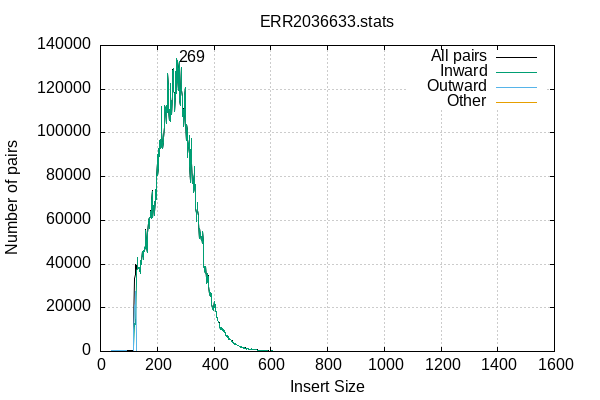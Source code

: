 
            set terminal png size 600,400 truecolor
            set output "ERR2036633-insert-size.png"
            set grid xtics ytics y2tics back lc rgb "#cccccc"
            set rmargin 5
            set label sprintf("%d",269) at 269+10,133878
            set ylabel  "Number of pairs"
            set xlabel  "Insert Size"
            set title "ERR2036633.stats" noenhanced
            plot \
                '-' with lines lc rgb 'black' title 'All pairs', \
                '-' with lines title 'Inward', \
                '-' with lines title 'Outward', \
                '-' with lines title 'Other'
        0	63
1	0
2	117
3	112
4	137
5	117
6	122
7	145
8	97
9	116
10	123
11	139
12	118
13	94
14	111
15	129
16	133
17	140
18	155
19	135
20	142
21	222
22	139
23	174
24	165
25	179
26	157
27	146
28	136
29	128
30	144
31	164
32	169
33	194
34	210
35	195
36	167
37	220
38	230
39	281
40	310
41	307
42	337
43	327
44	306
45	361
46	352
47	337
48	368
49	380
50	389
51	377
52	436
53	441
54	523
55	485
56	494
57	519
58	517
59	428
60	565
61	562
62	547
63	615
64	540
65	527
66	536
67	513
68	533
69	550
70	591
71	587
72	579
73	609
74	596
75	560
76	531
77	530
78	503
79	507
80	506
81	433
82	447
83	440
84	447
85	449
86	507
87	453
88	440
89	480
90	432
91	412
92	412
93	377
94	356
95	390
96	336
97	310
98	301
99	244
100	256
101	244
102	284
103	247
104	283
105	267
106	296
107	279
108	277
109	281
110	273
111	329
112	279
113	295
114	292
115	354
116	552
117	1921
118	12000
119	33101
120	32372
121	33370
122	35020
123	39636
124	39682
125	39474
126	39183
127	35139
128	37160
129	37888
130	42889
131	41709
132	37980
133	38320
134	38125
135	38560
136	38307
137	38453
138	36426
139	37392
140	37241
141	35673
142	41805
143	41669
144	39721
145	40669
146	41842
147	45956
148	44674
149	43417
150	43268
151	42188
152	42318
153	46129
154	45657
155	47398
156	46407
157	48562
158	46986
159	53178
160	55630
161	50729
162	48998
163	47372
164	45492
165	46918
166	51083
167	54618
168	58557
169	59418
170	59855
171	61342
172	59533
173	56347
174	60794
175	61597
176	64306
177	62694
178	60920
179	61387
180	66874
181	69037
182	73443
183	69353
184	67295
185	61205
186	65861
187	67002
188	65781
189	65639
190	68616
191	62371
192	64187
193	69099
194	74285
195	69193
196	69781
197	76704
198	77177
199	80210
200	85833
201	90113
202	80569
203	83883
204	93020
205	85342
206	92292
207	89357
208	95055
209	96608
210	93640
211	94518
212	96856
213	93063
214	93730
215	112305
216	100054
217	95245
218	95728
219	95794
220	92976
221	95640
222	95906
223	97942
224	102687
225	102655
226	112494
227	112602
228	111134
229	110788
230	109694
231	104305
232	108079
233	112587
234	110550
235	109592
236	125840
237	127069
238	121751
239	120433
240	114083
241	110278
242	105810
243	110909
244	110615
245	105271
246	115328
247	122550
248	115407
249	114204
250	110698
251	108579
252	116471
253	119999
254	128811
255	120912
256	123934
257	129689
258	122330
259	118996
260	118288
261	114085
262	109902
263	116564
264	118985
265	116077
266	128260
267	118202
268	131617
269	133878
270	127016
271	122909
272	133070
273	125387
274	119476
275	128295
276	129720
277	132662
278	126368
279	115674
280	114811
281	112489
282	113850
283	119641
284	130034
285	128193
286	124678
287	119438
288	116530
289	113266
290	107553
291	110960
292	102797
293	104269
294	102809
295	108372
296	110417
297	117260
298	121004
299	120619
300	109632
301	104505
302	96668
303	96585
304	104058
305	101351
306	95174
307	88586
308	90582
309	93787
310	95077
311	94402
312	96971
313	98908
314	97150
315	84449
316	78193
317	77534
318	92409
319	91153
320	96975
321	97457
322	86201
323	77018
324	78074
325	81043
326	77871
327	75081
328	72847
329	74004
330	81992
331	83351
332	84608
333	74834
334	72849
335	76369
336	65316
337	63376
338	64250
339	59568
340	63228
341	64559
342	68110
343	64717
344	62043
345	62478
346	58565
347	58751
348	51742
349	55549
350	56241
351	52967
352	54274
353	53097
354	53001
355	50951
356	52360
357	52796
358	49618
359	49664
360	49789
361	54706
362	50253
363	43769
364	39056
365	37916
366	38919
367	36538
368	37238
369	35587
370	35543
371	39051
372	33965
373	34742
374	31905
375	30986
376	31825
377	35893
378	32322
379	34552
380	33452
381	30444
382	29825
383	26692
384	27892
385	26136
386	25094
387	25345
388	26999
389	26052
390	26657
391	25578
392	21481
393	19921
394	20140
395	20322
396	19588
397	18760
398	19382
399	20077
400	22942
401	22489
402	19959
403	21353
404	21491
405	21692
406	20009
407	18157
408	18520
409	16784
410	15498
411	15688
412	14762
413	15175
414	14078
415	13771
416	13424
417	13101
418	12866
419	13054
420	11725
421	11053
422	10317
423	10462
424	10827
425	10954
426	10504
427	10382
428	10205
429	10401
430	10101
431	9783
432	9620
433	9906
434	9365
435	9128
436	9570
437	8730
438	9069
439	8673
440	7947
441	7426
442	7249
443	7038
444	6992
445	7298
446	6974
447	7025
448	6651
449	7254
450	6771
451	6143
452	5520
453	5754
454	5869
455	5754
456	5673
457	5534
458	5570
459	5440
460	5133
461	4920
462	4763
463	4774
464	4805
465	4708
466	4238
467	3997
468	3700
469	3590
470	3457
471	3641
472	3389
473	3435
474	3748
475	3799
476	3737
477	3312
478	3181
479	3204
480	3264
481	3218
482	2883
483	2568
484	2727
485	2578
486	2732
487	2930
488	2699
489	2432
490	2502
491	2392
492	2094
493	1985
494	1884
495	1921
496	1898
497	2156
498	2334
499	2013
500	1848
501	1827
502	1705
503	1628
504	1657
505	1466
506	1546
507	1487
508	1545
509	1625
510	1618
511	1475
512	1408
513	1301
514	1290
515	1146
516	1336
517	1215
518	1251
519	1277
520	1333
521	1543
522	1127
523	1188
524	1063
525	984
526	1095
527	1128
528	1016
529	1027
530	1024
531	1017
532	1189
533	1178
534	1012
535	925
536	842
537	842
538	807
539	920
540	1098
541	971
542	901
543	928
544	835
545	802
546	827
547	922
548	836
549	793
550	778
551	720
552	689
553	680
554	632
555	635
556	645
557	612
558	585
559	594
560	535
561	495
562	505
563	486
564	523
565	506
566	592
567	637
568	542
569	581
570	523
571	469
572	468
573	407
574	372
575	436
576	404
577	455
578	411
579	438
580	483
581	620
582	498
583	385
584	365
585	302
586	314
587	294
588	263
589	237
590	255
591	229
592	226
593	217
594	221
595	214
596	214
597	194
598	197
599	182
600	184
601	206
602	182
603	246
604	276
605	252
606	230
607	192
608	202
609	218
610	178
611	161
612	176
613	165
614	181
615	200
616	203
617	173
618	189
619	201
620	162
621	154
622	131
623	180
624	171
625	180
626	219
627	189
628	175
629	144
630	197
631	177
632	148
633	136
634	128
635	172
636	179
637	154
638	137
639	150
640	159
641	152
642	132
643	117
644	142
645	139
646	152
647	153
648	116
649	145
650	125
651	124
652	151
653	145
654	122
655	129
656	126
657	125
658	121
659	114
660	125
661	137
662	105
663	132
664	92
665	109
666	124
667	113
668	84
669	113
670	93
671	94
672	130
673	102
674	118
675	126
676	110
677	103
678	108
679	96
680	94
681	96
682	101
683	92
684	101
685	97
686	87
687	96
688	73
689	96
690	97
691	86
692	88
693	85
694	86
695	85
696	92
697	90
698	77
699	105
700	108
701	77
702	84
703	72
704	89
705	65
706	66
707	87
708	68
709	81
710	71
711	63
712	76
713	72
714	61
715	83
716	102
717	85
718	67
719	74
720	68
721	90
722	76
723	66
724	86
725	56
726	68
727	75
728	76
729	54
730	64
731	90
732	83
733	64
734	69
735	77
736	63
737	63
738	74
739	80
740	64
741	70
742	65
743	63
744	60
745	65
746	50
747	51
748	57
749	77
750	56
751	65
752	61
753	65
754	87
755	59
756	56
757	69
758	60
759	69
760	62
761	67
762	72
763	46
764	72
765	54
766	47
767	62
768	70
769	58
770	65
771	52
772	61
773	74
774	57
775	61
776	48
777	47
778	53
779	54
780	43
781	52
782	53
783	46
784	61
785	48
786	64
787	55
788	56
789	58
790	55
791	67
792	47
793	42
794	45
795	46
796	47
797	54
798	45
799	38
800	32
801	29
802	49
803	46
804	48
805	61
806	42
807	60
808	44
809	52
810	43
811	38
812	41
813	50
814	51
815	58
816	55
817	44
818	49
819	45
820	48
821	58
822	55
823	48
824	46
825	48
826	37
827	47
828	48
829	45
830	40
831	53
832	48
833	30
834	32
835	40
836	46
837	51
838	37
839	44
840	32
841	41
842	53
843	45
844	55
845	41
846	37
847	40
848	44
849	47
850	51
851	46
852	48
853	38
854	46
855	35
856	45
857	57
858	45
859	44
860	39
861	33
862	58
863	53
864	45
865	50
866	42
867	58
868	41
869	49
870	44
871	41
872	35
873	48
874	44
875	51
876	47
877	36
878	29
879	43
880	28
881	49
882	31
883	32
884	43
885	39
886	40
887	39
888	44
889	37
890	33
891	39
892	36
893	40
894	51
895	29
896	42
897	30
898	41
899	42
900	44
901	49
902	40
903	35
904	34
905	47
906	45
907	35
908	38
909	50
910	42
911	49
912	57
913	46
914	48
915	35
916	39
917	50
918	49
919	45
920	53
921	39
922	40
923	38
924	34
925	34
926	44
927	43
928	37
929	46
930	49
931	37
932	28
933	39
934	34
935	47
936	50
937	36
938	40
939	34
940	33
941	39
942	48
943	32
944	41
945	43
946	52
947	37
948	34
949	41
950	37
951	37
952	39
953	31
954	44
955	35
956	48
957	50
958	56
959	42
960	41
961	42
962	38
963	28
964	50
965	42
966	35
967	48
968	29
969	39
970	43
971	27
972	35
973	40
974	24
975	46
976	34
977	26
978	27
979	33
980	39
981	36
982	38
983	33
984	41
985	27
986	55
987	36
988	27
989	39
990	35
991	45
992	51
993	39
994	34
995	44
996	30
997	32
998	46
999	60
1000	37
1001	36
1002	51
1003	30
1004	33
1005	47
1006	29
1007	33
1008	33
1009	47
1010	35
1011	38
1012	41
1013	34
1014	32
1015	49
1016	38
1017	42
1018	51
1019	39
1020	30
1021	39
1022	50
1023	38
1024	44
1025	36
1026	38
1027	38
1028	44
1029	42
1030	45
1031	33
1032	42
1033	36
1034	36
1035	42
1036	36
1037	39
1038	30
1039	28
1040	27
1041	41
1042	35
1043	43
1044	50
1045	38
1046	53
1047	47
1048	31
1049	32
1050	37
1051	33
1052	34
1053	37
1054	36
1055	42
1056	37
1057	29
1058	39
1059	52
1060	33
1061	33
1062	39
1063	36
1064	44
1065	32
1066	38
1067	34
1068	39
1069	33
1070	33
1071	35
1072	38
1073	40
1074	41
1075	46
1076	35
1077	33
1078	38
1079	45
1080	38
1081	30
1082	36
1083	34
1084	32
1085	40
1086	34
1087	31
1088	34
1089	39
1090	33
1091	45
1092	42
1093	45
1094	36
1095	39
1096	37
1097	34
1098	29
1099	43
1100	40
1101	36
1102	38
1103	38
1104	47
1105	46
1106	33
1107	39
1108	39
1109	33
1110	34
1111	37
1112	37
1113	36
1114	30
1115	22
1116	37
1117	38
1118	44
1119	41
1120	45
1121	40
1122	40
1123	43
1124	34
1125	39
1126	32
1127	34
1128	37
1129	35
1130	44
1131	31
1132	28
1133	24
1134	32
1135	34
1136	35
1137	37
1138	37
1139	29
1140	31
1141	31
1142	56
1143	26
1144	34
1145	24
1146	25
1147	29
1148	26
1149	18
1150	33
1151	35
1152	28
1153	27
1154	25
1155	30
1156	35
1157	36
1158	31
1159	24
1160	36
1161	44
1162	31
1163	28
1164	30
1165	36
1166	35
1167	42
1168	43
1169	40
1170	36
1171	35
1172	29
1173	40
1174	37
1175	44
1176	34
1177	41
1178	34
1179	34
1180	40
1181	35
1182	35
1183	42
1184	33
1185	34
1186	32
1187	32
1188	33
1189	31
1190	34
1191	47
1192	39
1193	41
1194	29
1195	34
1196	42
1197	38
1198	40
1199	36
1200	33
1201	42
1202	45
1203	26
1204	34
1205	39
1206	48
1207	35
1208	34
1209	34
1210	34
1211	36
1212	36
1213	29
1214	46
1215	38
1216	36
1217	32
1218	36
1219	38
1220	37
1221	44
1222	33
1223	32
1224	40
1225	28
1226	39
1227	36
1228	34
1229	34
1230	38
1231	44
1232	32
1233	41
1234	30
1235	20
1236	26
1237	31
1238	35
1239	37
1240	34
1241	27
1242	31
1243	26
1244	35
1245	33
1246	32
1247	25
1248	30
1249	19
1250	31
1251	36
1252	27
1253	29
1254	34
1255	34
1256	37
1257	27
1258	40
1259	27
1260	26
1261	39
1262	26
1263	33
1264	39
1265	36
1266	35
1267	32
1268	35
1269	33
1270	39
1271	39
1272	29
1273	27
1274	27
1275	45
1276	35
1277	30
1278	32
1279	31
1280	37
1281	33
1282	29
1283	36
1284	22
1285	30
1286	32
1287	36
1288	27
1289	35
1290	27
1291	20
1292	33
1293	29
1294	30
1295	44
1296	37
1297	39
1298	22
1299	39
1300	35
1301	37
1302	37
1303	28
1304	44
1305	28
1306	36
1307	27
1308	33
1309	31
1310	36
1311	33
1312	35
1313	23
1314	22
1315	36
1316	18
1317	30
1318	35
1319	34
1320	24
1321	29
1322	41
1323	25
1324	22
1325	33
1326	33
1327	40
1328	29
1329	32
1330	21
1331	43
1332	34
1333	32
1334	33
1335	38
1336	27
1337	45
1338	44
1339	48
1340	27
1341	21
1342	27
1343	39
1344	37
1345	30
1346	43
1347	24
1348	31
1349	33
1350	32
1351	38
1352	39
1353	28
1354	24
1355	41
1356	39
1357	44
1358	27
1359	26
1360	23
1361	27
1362	26
1363	38
1364	29
1365	29
1366	36
1367	30
1368	44
1369	44
1370	34
1371	38
1372	43
1373	31
1374	37
1375	27
1376	46
1377	30
1378	32
1379	30
1380	39
1381	36
1382	40
1383	40
1384	41
1385	40
1386	39
1387	36
1388	32
1389	48
1390	40
1391	39
1392	45
1393	39
1394	40
1395	45
1396	53
1397	48
1398	41
1399	33
1400	38
1401	47
1402	41
1403	42
1404	40
1405	43
1406	46
1407	35
1408	52
1409	39
1410	46
1411	31
1412	38
1413	39
1414	33
1415	49
1416	27
1417	36
1418	38
1419	47
1420	37
1421	37
1422	29
1423	39
1424	30
1425	43
1426	34
1427	22
1428	47
1429	31
1430	38
1431	32
1432	41
1433	44
1434	39
1435	37
1436	37
1437	34
1438	37
1439	37
1440	30
1441	49
end
0	0
1	0
2	0
3	0
4	0
5	0
6	0
7	0
8	0
9	0
10	0
11	0
12	0
13	0
14	0
15	0
16	0
17	0
18	0
19	9
20	3
21	26
22	2
23	13
24	1
25	2
26	3
27	4
28	2
29	8
30	7
31	9
32	15
33	18
34	27
35	25
36	17
37	34
38	19
39	41
40	42
41	46
42	57
43	50
44	46
45	55
46	52
47	49
48	55
49	51
50	79
51	77
52	89
53	86
54	97
55	112
56	94
57	100
58	106
59	96
60	123
61	113
62	99
63	140
64	135
65	161
66	147
67	135
68	143
69	173
70	160
71	195
72	184
73	200
74	214
75	186
76	171
77	175
78	194
79	173
80	188
81	153
82	152
83	168
84	162
85	149
86	195
87	178
88	160
89	198
90	162
91	175
92	172
93	172
94	164
95	183
96	184
97	174
98	173
99	146
100	140
101	145
102	165
103	149
104	185
105	180
106	180
107	184
108	158
109	183
110	170
111	220
112	167
113	186
114	201
115	232
116	286
117	707
118	2393
119	12317
120	11653
121	12708
122	12965
123	14787
124	14182
125	12135
126	30935
127	35065
128	37123
129	37852
130	42855
131	41676
132	37955
133	38298
134	38096
135	38526
136	38272
137	38418
138	36392
139	37366
140	37210
141	35639
142	41771
143	41642
144	39689
145	40634
146	41798
147	45918
148	44645
149	43382
150	43230
151	42150
152	42298
153	46109
154	45629
155	47365
156	46376
157	48529
158	46952
159	53141
160	55586
161	50696
162	48957
163	47337
164	45460
165	46879
166	51045
167	54595
168	58522
169	59386
170	59818
171	61314
172	59500
173	56314
174	60762
175	61567
176	64279
177	62661
178	60883
179	61362
180	66846
181	69006
182	73412
183	69313
184	67254
185	61168
186	65825
187	66965
188	65757
189	65603
190	68575
191	62335
192	64146
193	69068
194	74244
195	69169
196	69748
197	76674
198	77143
199	80174
200	85812
201	90084
202	80537
203	83845
204	92975
205	85305
206	92260
207	89321
208	95021
209	96580
210	93615
211	94491
212	96833
213	93011
214	93704
215	112274
216	100018
217	95217
218	95695
219	95760
220	92948
221	95614
222	95872
223	97915
224	102664
225	102631
226	112468
227	112574
228	111098
229	110762
230	109665
231	104276
232	108053
233	112561
234	110514
235	109570
236	125804
237	127037
238	121722
239	120406
240	114057
241	110245
242	105778
243	110879
244	110593
245	105247
246	115303
247	122519
248	115382
249	114173
250	110672
251	108565
252	116436
253	119972
254	128783
255	120888
256	123906
257	129657
258	122304
259	118967
260	118262
261	114060
262	109876
263	116541
264	118962
265	116055
266	128234
267	118171
268	131584
269	133859
270	126985
271	122880
272	133031
273	125365
274	119440
275	128259
276	129686
277	132637
278	126341
279	115653
280	114784
281	112468
282	113814
283	119610
284	130007
285	128166
286	124648
287	119408
288	116491
289	113238
290	107528
291	110934
292	102770
293	104242
294	102794
295	108337
296	110386
297	117230
298	120979
299	120597
300	109600
301	104477
302	96639
303	96558
304	104034
305	101319
306	95144
307	88549
308	90549
309	93759
310	95045
311	94376
312	96948
313	98874
314	97115
315	84416
316	78154
317	77505
318	92380
319	91131
320	96954
321	97434
322	86181
323	76991
324	78040
325	81002
326	77843
327	75055
328	72829
329	73978
330	81975
331	83322
332	84584
333	74802
334	72825
335	76339
336	65281
337	63360
338	64223
339	59549
340	63198
341	64538
342	68081
343	64691
344	62011
345	62449
346	58545
347	58723
348	51715
349	55520
350	56217
351	52943
352	54247
353	53073
354	52983
355	50927
356	52322
357	52771
358	49594
359	49636
360	49762
361	54681
362	50223
363	43737
364	39025
365	37898
366	38894
367	36520
368	37213
369	35570
370	35514
371	39031
372	33939
373	34711
374	31885
375	30968
376	31800
377	35873
378	32299
379	34528
380	33434
381	30419
382	29804
383	26674
384	27872
385	26115
386	25072
387	25312
388	26973
389	26031
390	26626
391	25552
392	21459
393	19889
394	20107
395	20299
396	19563
397	18734
398	19361
399	20052
400	22920
401	22464
402	19934
403	21329
404	21468
405	21661
406	19981
407	18134
408	18496
409	16759
410	15470
411	15658
412	14739
413	15141
414	14049
415	13750
416	13397
417	13087
418	12833
419	13020
420	11695
421	11034
422	10293
423	10431
424	10804
425	10932
426	10478
427	10365
428	10179
429	10374
430	10076
431	9760
432	9594
433	9877
434	9343
435	9105
436	9542
437	8702
438	9040
439	8639
440	7926
441	7393
442	7219
443	7019
444	6965
445	7274
446	6957
447	7003
448	6632
449	7230
450	6745
451	6116
452	5489
453	5741
454	5855
455	5728
456	5653
457	5514
458	5543
459	5411
460	5108
461	4887
462	4745
463	4752
464	4778
465	4689
466	4219
467	3972
468	3672
469	3565
470	3432
471	3621
472	3364
473	3418
474	3727
475	3772
476	3722
477	3296
478	3151
479	3184
480	3251
481	3194
482	2861
483	2546
484	2712
485	2563
486	2695
487	2904
488	2682
489	2413
490	2489
491	2370
492	2072
493	1966
494	1858
495	1893
496	1869
497	2116
498	2315
499	1984
500	1821
501	1807
502	1684
503	1609
504	1630
505	1442
506	1525
507	1467
508	1519
509	1608
510	1589
511	1460
512	1380
513	1275
514	1265
515	1134
516	1317
517	1194
518	1231
519	1252
520	1311
521	1513
522	1105
523	1165
524	1034
525	947
526	1066
527	1099
528	1005
529	998
530	1008
531	992
532	1173
533	1157
534	987
535	907
536	822
537	820
538	784
539	893
540	1074
541	953
542	875
543	897
544	817
545	780
546	799
547	889
548	805
549	767
550	754
551	689
552	660
553	647
554	609
555	605
556	625
557	586
558	567
559	573
560	511
561	476
562	477
563	462
564	498
565	481
566	564
567	612
568	514
569	555
570	496
571	445
572	450
573	391
574	354
575	420
576	386
577	437
578	389
579	412
580	449
581	592
582	467
583	357
584	353
585	285
586	289
587	267
588	236
589	221
590	241
591	203
592	206
593	197
594	197
595	192
596	198
597	173
598	167
599	158
600	152
601	191
602	163
603	229
604	239
605	235
606	202
607	168
608	181
609	185
610	162
611	138
612	155
613	149
614	161
615	184
616	182
617	151
618	165
619	175
620	132
621	134
622	110
623	155
624	151
625	160
626	194
627	167
628	151
629	126
630	179
631	157
632	135
633	119
634	110
635	155
636	151
637	130
638	118
639	126
640	134
641	124
642	116
643	99
644	117
645	120
646	122
647	122
648	99
649	126
650	105
651	102
652	128
653	113
654	96
655	108
656	103
657	108
658	100
659	95
660	103
661	114
662	83
663	104
664	81
665	84
666	92
667	92
668	75
669	90
670	76
671	78
672	107
673	83
674	98
675	110
676	93
677	82
678	87
679	75
680	72
681	78
682	82
683	69
684	75
685	78
686	67
687	78
688	59
689	73
690	78
691	67
692	68
693	64
694	67
695	60
696	69
697	64
698	63
699	77
700	78
701	54
702	64
703	49
704	68
705	49
706	41
707	68
708	48
709	60
710	56
711	47
712	54
713	53
714	45
715	67
716	68
717	66
718	51
719	54
720	48
721	69
722	60
723	48
724	64
725	38
726	60
727	56
728	59
729	41
730	50
731	67
732	61
733	47
734	47
735	54
736	45
737	42
738	46
739	59
740	42
741	50
742	47
743	48
744	45
745	43
746	35
747	39
748	41
749	56
750	43
751	49
752	38
753	43
754	64
755	39
756	37
757	48
758	45
759	45
760	53
761	44
762	53
763	28
764	50
765	29
766	33
767	45
768	51
769	43
770	47
771	29
772	40
773	50
774	42
775	45
776	37
777	31
778	35
779	33
780	28
781	27
782	35
783	22
784	38
785	34
786	53
787	38
788	33
789	41
790	36
791	44
792	33
793	21
794	24
795	28
796	32
797	43
798	28
799	21
800	22
801	16
802	31
803	27
804	26
805	34
806	21
807	38
808	28
809	36
810	30
811	24
812	27
813	30
814	32
815	34
816	32
817	27
818	35
819	31
820	27
821	40
822	35
823	39
824	30
825	28
826	25
827	28
828	25
829	24
830	23
831	34
832	27
833	13
834	18
835	23
836	29
837	27
838	18
839	28
840	21
841	29
842	33
843	27
844	31
845	22
846	26
847	24
848	22
849	31
850	29
851	27
852	26
853	25
854	28
855	22
856	31
857	28
858	20
859	33
860	22
861	21
862	35
863	35
864	24
865	30
866	26
867	28
868	19
869	28
870	25
871	22
872	19
873	33
874	27
875	30
876	28
877	20
878	17
879	21
880	15
881	25
882	20
883	23
884	26
885	17
886	27
887	19
888	21
889	19
890	19
891	23
892	18
893	21
894	17
895	15
896	23
897	21
898	24
899	26
900	27
901	28
902	26
903	18
904	18
905	27
906	31
907	22
908	23
909	35
910	22
911	26
912	29
913	22
914	25
915	19
916	19
917	29
918	28
919	31
920	33
921	20
922	23
923	24
924	21
925	17
926	24
927	28
928	22
929	20
930	26
931	23
932	13
933	20
934	17
935	22
936	29
937	22
938	19
939	17
940	17
941	21
942	29
943	15
944	26
945	23
946	31
947	21
948	20
949	29
950	23
951	21
952	22
953	16
954	28
955	23
956	33
957	30
958	36
959	26
960	21
961	26
962	22
963	16
964	35
965	25
966	16
967	31
968	18
969	18
970	23
971	19
972	20
973	31
974	14
975	28
976	19
977	11
978	21
979	17
980	23
981	26
982	24
983	18
984	22
985	18
986	37
987	20
988	18
989	17
990	17
991	20
992	26
993	24
994	17
995	27
996	16
997	20
998	32
999	37
1000	22
1001	22
1002	32
1003	21
1004	15
1005	21
1006	18
1007	21
1008	18
1009	29
1010	19
1011	29
1012	25
1013	19
1014	13
1015	23
1016	24
1017	24
1018	30
1019	33
1020	23
1021	30
1022	26
1023	25
1024	29
1025	23
1026	23
1027	23
1028	25
1029	24
1030	29
1031	18
1032	22
1033	20
1034	17
1035	25
1036	24
1037	27
1038	14
1039	18
1040	15
1041	26
1042	17
1043	28
1044	28
1045	22
1046	29
1047	28
1048	15
1049	21
1050	24
1051	20
1052	20
1053	17
1054	21
1055	22
1056	17
1057	15
1058	13
1059	32
1060	18
1061	17
1062	16
1063	21
1064	25
1065	18
1066	21
1067	21
1068	21
1069	17
1070	19
1071	21
1072	27
1073	19
1074	24
1075	22
1076	19
1077	15
1078	17
1079	23
1080	26
1081	12
1082	15
1083	17
1084	19
1085	20
1086	21
1087	22
1088	15
1089	25
1090	22
1091	30
1092	21
1093	21
1094	22
1095	20
1096	14
1097	20
1098	14
1099	22
1100	27
1101	13
1102	24
1103	16
1104	28
1105	30
1106	18
1107	24
1108	23
1109	21
1110	17
1111	22
1112	21
1113	18
1114	17
1115	10
1116	16
1117	25
1118	26
1119	18
1120	30
1121	22
1122	18
1123	25
1124	14
1125	17
1126	14
1127	16
1128	11
1129	16
1130	26
1131	14
1132	12
1133	13
1134	10
1135	16
1136	18
1137	21
1138	16
1139	17
1140	16
1141	20
1142	26
1143	17
1144	10
1145	9
1146	14
1147	14
1148	16
1149	11
1150	17
1151	16
1152	13
1153	17
1154	15
1155	17
1156	15
1157	22
1158	19
1159	15
1160	16
1161	24
1162	19
1163	13
1164	16
1165	16
1166	22
1167	19
1168	27
1169	20
1170	18
1171	18
1172	10
1173	18
1174	16
1175	28
1176	18
1177	25
1178	20
1179	22
1180	26
1181	23
1182	17
1183	16
1184	13
1185	18
1186	17
1187	11
1188	19
1189	22
1190	24
1191	23
1192	25
1193	25
1194	15
1195	15
1196	22
1197	21
1198	17
1199	23
1200	23
1201	19
1202	27
1203	15
1204	20
1205	17
1206	32
1207	18
1208	26
1209	13
1210	16
1211	14
1212	19
1213	13
1214	20
1215	19
1216	21
1217	14
1218	24
1219	17
1220	16
1221	18
1222	20
1223	19
1224	25
1225	11
1226	18
1227	16
1228	17
1229	17
1230	16
1231	24
1232	16
1233	23
1234	14
1235	9
1236	13
1237	15
1238	20
1239	19
1240	18
1241	14
1242	17
1243	16
1244	22
1245	14
1246	13
1247	11
1248	15
1249	11
1250	20
1251	14
1252	14
1253	11
1254	19
1255	18
1256	13
1257	13
1258	18
1259	14
1260	8
1261	17
1262	15
1263	16
1264	16
1265	16
1266	14
1267	15
1268	21
1269	16
1270	13
1271	19
1272	14
1273	14
1274	17
1275	23
1276	18
1277	16
1278	14
1279	21
1280	14
1281	15
1282	15
1283	14
1284	10
1285	11
1286	15
1287	17
1288	6
1289	13
1290	14
1291	10
1292	14
1293	15
1294	14
1295	18
1296	18
1297	25
1298	12
1299	19
1300	15
1301	18
1302	19
1303	12
1304	20
1305	16
1306	15
1307	11
1308	13
1309	12
1310	13
1311	13
1312	10
1313	10
1314	9
1315	18
1316	12
1317	18
1318	13
1319	18
1320	14
1321	16
1322	22
1323	12
1324	9
1325	16
1326	13
1327	23
1328	14
1329	18
1330	13
1331	18
1332	12
1333	19
1334	16
1335	20
1336	14
1337	17
1338	21
1339	21
1340	12
1341	18
1342	17
1343	27
1344	20
1345	10
1346	21
1347	11
1348	19
1349	12
1350	20
1351	20
1352	20
1353	9
1354	9
1355	23
1356	18
1357	24
1358	13
1359	13
1360	7
1361	11
1362	14
1363	19
1364	11
1365	15
1366	17
1367	11
1368	24
1369	28
1370	15
1371	20
1372	22
1373	11
1374	16
1375	14
1376	13
1377	15
1378	15
1379	17
1380	17
1381	19
1382	23
1383	27
1384	24
1385	20
1386	17
1387	18
1388	16
1389	30
1390	23
1391	22
1392	30
1393	17
1394	19
1395	22
1396	29
1397	21
1398	26
1399	20
1400	27
1401	29
1402	23
1403	23
1404	20
1405	17
1406	22
1407	22
1408	30
1409	18
1410	21
1411	15
1412	16
1413	23
1414	21
1415	25
1416	14
1417	15
1418	20
1419	25
1420	19
1421	20
1422	10
1423	15
1424	8
1425	21
1426	16
1427	7
1428	19
1429	10
1430	22
1431	14
1432	18
1433	25
1434	17
1435	19
1436	20
1437	18
1438	16
1439	17
1440	12
1441	25
end
0	63
1	0
2	117
3	112
4	137
5	117
6	122
7	145
8	96
9	116
10	123
11	138
12	117
13	94
14	111
15	129
16	133
17	140
18	148
19	126
20	139
21	196
22	137
23	161
24	164
25	177
26	154
27	141
28	134
29	120
30	136
31	153
32	154
33	176
34	182
35	170
36	149
37	186
38	210
39	240
40	268
41	261
42	279
43	276
44	260
45	306
46	300
47	288
48	313
49	329
50	309
51	300
52	347
53	355
54	425
55	372
56	400
57	419
58	411
59	332
60	441
61	449
62	448
63	474
64	405
65	366
66	388
67	378
68	390
69	375
70	430
71	391
72	394
73	409
74	380
75	374
76	359
77	354
78	307
79	333
80	317
81	277
82	294
83	271
84	284
85	300
86	311
87	275
88	279
89	282
90	270
91	236
92	240
93	205
94	192
95	204
96	151
97	135
98	128
99	98
100	116
101	99
102	118
103	97
104	97
105	87
106	116
107	95
108	119
109	98
110	103
111	108
112	112
113	107
114	91
115	121
116	266
117	1214
118	9607
119	20783
120	20717
121	20661
122	22055
123	24849
124	25500
125	27339
126	8248
127	73
128	36
129	36
130	34
131	33
132	24
133	22
134	28
135	34
136	35
137	35
138	32
139	26
140	31
141	34
142	34
143	25
144	31
145	35
146	43
147	37
148	29
149	34
150	38
151	38
152	19
153	20
154	28
155	32
156	31
157	33
158	34
159	37
160	44
161	32
162	41
163	35
164	31
165	38
166	37
167	23
168	35
169	32
170	37
171	27
172	31
173	33
174	32
175	30
176	26
177	33
178	37
179	25
180	28
181	30
182	29
183	39
184	40
185	37
186	35
187	36
188	24
189	36
190	40
191	36
192	40
193	29
194	40
195	24
196	33
197	29
198	33
199	36
200	21
201	28
202	31
203	37
204	44
205	36
206	32
207	34
208	33
209	28
210	25
211	27
212	23
213	51
214	26
215	31
216	36
217	28
218	33
219	33
220	28
221	26
222	34
223	27
224	23
225	24
226	26
227	28
228	34
229	26
230	28
231	28
232	26
233	26
234	36
235	22
236	34
237	32
238	29
239	27
240	24
241	32
242	32
243	29
244	22
245	23
246	25
247	31
248	24
249	31
250	26
251	13
252	35
253	27
254	28
255	23
256	27
257	31
258	26
259	29
260	26
261	25
262	26
263	23
264	23
265	22
266	25
267	31
268	33
269	19
270	31
271	28
272	39
273	22
274	36
275	36
276	34
277	25
278	27
279	21
280	27
281	21
282	36
283	31
284	27
285	27
286	30
287	30
288	39
289	28
290	25
291	26
292	27
293	27
294	15
295	35
296	31
297	30
298	24
299	21
300	32
301	28
302	29
303	26
304	24
305	32
306	29
307	37
308	33
309	28
310	32
311	26
312	23
313	34
314	35
315	33
316	39
317	29
318	29
319	22
320	21
321	23
322	20
323	27
324	34
325	41
326	28
327	26
328	18
329	26
330	17
331	29
332	24
333	32
334	24
335	30
336	35
337	16
338	27
339	19
340	30
341	21
342	29
343	25
344	32
345	29
346	20
347	28
348	26
349	29
350	24
351	24
352	27
353	24
354	18
355	24
356	38
357	25
358	24
359	28
360	27
361	25
362	30
363	32
364	31
365	18
366	25
367	18
368	25
369	17
370	29
371	20
372	26
373	31
374	20
375	18
376	25
377	20
378	23
379	24
380	18
381	25
382	21
383	18
384	20
385	21
386	22
387	33
388	26
389	21
390	31
391	26
392	22
393	32
394	33
395	23
396	25
397	26
398	21
399	25
400	22
401	25
402	24
403	24
404	23
405	31
406	28
407	22
408	24
409	25
410	28
411	30
412	23
413	34
414	29
415	21
416	27
417	14
418	33
419	34
420	30
421	19
422	23
423	31
424	23
425	22
426	26
427	17
428	26
429	27
430	25
431	23
432	26
433	29
434	22
435	23
436	28
437	28
438	28
439	34
440	21
441	33
442	30
443	19
444	27
445	24
446	17
447	22
448	19
449	24
450	26
451	26
452	31
453	13
454	14
455	26
456	19
457	20
458	27
459	29
460	25
461	32
462	18
463	22
464	27
465	18
466	19
467	25
468	27
469	25
470	25
471	20
472	25
473	17
474	21
475	27
476	15
477	16
478	30
479	20
480	13
481	24
482	22
483	22
484	15
485	15
486	37
487	26
488	17
489	19
490	13
491	22
492	22
493	19
494	26
495	28
496	29
497	40
498	19
499	29
500	27
501	20
502	21
503	19
504	27
505	24
506	21
507	20
508	26
509	17
510	29
511	15
512	28
513	26
514	25
515	12
516	19
517	21
518	20
519	25
520	22
521	30
522	22
523	23
524	28
525	37
526	29
527	29
528	11
529	29
530	16
531	25
532	16
533	21
534	25
535	18
536	20
537	22
538	23
539	27
540	24
541	18
542	26
543	31
544	17
545	22
546	28
547	33
548	31
549	26
550	24
551	31
552	29
553	33
554	22
555	30
556	19
557	26
558	18
559	21
560	24
561	19
562	27
563	24
564	25
565	25
566	28
567	25
568	28
569	26
570	26
571	24
572	18
573	16
574	18
575	16
576	18
577	18
578	22
579	26
580	33
581	28
582	31
583	28
584	12
585	17
586	25
587	27
588	27
589	16
590	14
591	26
592	20
593	20
594	24
595	21
596	16
597	21
598	30
599	24
600	32
601	15
602	19
603	17
604	37
605	17
606	28
607	24
608	21
609	33
610	16
611	23
612	21
613	16
614	20
615	16
616	21
617	22
618	24
619	26
620	30
621	20
622	21
623	24
624	20
625	20
626	25
627	22
628	24
629	17
630	18
631	20
632	13
633	17
634	18
635	17
636	28
637	24
638	19
639	24
640	25
641	27
642	16
643	18
644	25
645	19
646	30
647	31
648	17
649	19
650	20
651	22
652	23
653	32
654	26
655	21
656	23
657	17
658	21
659	19
660	22
661	23
662	22
663	28
664	11
665	25
666	32
667	21
668	9
669	23
670	17
671	16
672	23
673	19
674	20
675	16
676	17
677	21
678	21
679	21
680	22
681	18
682	19
683	23
684	26
685	19
686	19
687	18
688	14
689	23
690	19
691	19
692	20
693	20
694	19
695	25
696	23
697	26
698	14
699	28
700	30
701	23
702	20
703	23
704	21
705	16
706	25
707	19
708	20
709	21
710	15
711	16
712	22
713	19
714	16
715	16
716	33
717	19
718	16
719	20
720	20
721	21
722	15
723	18
724	22
725	18
726	8
727	19
728	17
729	13
730	14
731	23
732	22
733	17
734	22
735	23
736	18
737	20
738	28
739	21
740	22
741	20
742	18
743	15
744	15
745	22
746	15
747	12
748	16
749	21
750	13
751	16
752	23
753	22
754	23
755	20
756	19
757	20
758	15
759	24
760	9
761	23
762	19
763	18
764	22
765	25
766	14
767	17
768	19
769	15
770	18
771	23
772	20
773	24
774	15
775	16
776	11
777	16
778	18
779	21
780	15
781	25
782	18
783	24
784	23
785	14
786	11
787	17
788	23
789	17
790	19
791	23
792	14
793	21
794	21
795	18
796	15
797	11
798	17
799	17
800	10
801	13
802	18
803	19
804	22
805	27
806	21
807	22
808	16
809	16
810	13
811	14
812	14
813	19
814	19
815	24
816	23
817	17
818	14
819	14
820	21
821	18
822	20
823	9
824	16
825	20
826	12
827	19
828	23
829	21
830	17
831	19
832	21
833	17
834	14
835	17
836	17
837	24
838	19
839	16
840	11
841	12
842	20
843	18
844	24
845	19
846	11
847	16
848	21
849	16
850	22
851	19
852	22
853	13
854	18
855	13
856	14
857	29
858	25
859	11
860	17
861	12
862	23
863	18
864	21
865	20
866	16
867	30
868	22
869	21
870	19
871	19
872	16
873	15
874	17
875	21
876	19
877	16
878	12
879	22
880	13
881	24
882	11
883	9
884	17
885	22
886	13
887	20
888	23
889	18
890	14
891	16
892	18
893	19
894	34
895	14
896	19
897	9
898	17
899	16
900	17
901	21
902	14
903	17
904	16
905	20
906	14
907	13
908	15
909	15
910	20
911	23
912	28
913	24
914	23
915	16
916	20
917	21
918	21
919	14
920	20
921	19
922	17
923	14
924	13
925	17
926	20
927	15
928	15
929	26
930	23
931	14
932	15
933	19
934	17
935	25
936	21
937	14
938	20
939	17
940	16
941	18
942	19
943	17
944	15
945	20
946	21
947	16
948	14
949	12
950	14
951	16
952	17
953	15
954	16
955	12
956	15
957	20
958	20
959	16
960	20
961	16
962	16
963	12
964	15
965	17
966	19
967	17
968	11
969	21
970	20
971	8
972	15
973	9
974	10
975	18
976	15
977	15
978	6
979	16
980	16
981	9
982	14
983	15
984	19
985	9
986	18
987	16
988	9
989	22
990	18
991	25
992	25
993	15
994	17
995	17
996	14
997	12
998	14
999	23
1000	15
1001	14
1002	19
1003	9
1004	18
1005	26
1006	11
1007	12
1008	15
1009	18
1010	16
1011	9
1012	16
1013	15
1014	19
1015	26
1016	14
1017	18
1018	21
1019	6
1020	7
1021	9
1022	24
1023	13
1024	15
1025	13
1026	15
1027	15
1028	19
1029	18
1030	16
1031	15
1032	20
1033	16
1034	19
1035	17
1036	12
1037	12
1038	16
1039	10
1040	12
1041	15
1042	18
1043	15
1044	22
1045	16
1046	24
1047	18
1048	16
1049	11
1050	13
1051	13
1052	14
1053	20
1054	15
1055	20
1056	20
1057	14
1058	26
1059	20
1060	15
1061	16
1062	23
1063	15
1064	19
1065	14
1066	17
1067	13
1068	18
1069	16
1070	14
1071	14
1072	11
1073	21
1074	17
1075	24
1076	16
1077	18
1078	21
1079	22
1080	12
1081	18
1082	21
1083	17
1084	13
1085	20
1086	13
1087	9
1088	19
1089	14
1090	11
1091	15
1092	21
1093	24
1094	14
1095	19
1096	23
1097	14
1098	15
1099	21
1100	13
1101	23
1102	14
1103	22
1104	19
1105	16
1106	15
1107	15
1108	16
1109	12
1110	17
1111	15
1112	16
1113	18
1114	13
1115	12
1116	21
1117	13
1118	18
1119	23
1120	15
1121	18
1122	22
1123	18
1124	20
1125	22
1126	18
1127	18
1128	26
1129	19
1130	18
1131	17
1132	16
1133	11
1134	22
1135	18
1136	17
1137	15
1138	21
1139	12
1140	15
1141	11
1142	30
1143	9
1144	24
1145	15
1146	11
1147	15
1148	10
1149	7
1150	16
1151	19
1152	15
1153	10
1154	10
1155	13
1156	20
1157	14
1158	12
1159	9
1160	20
1161	20
1162	12
1163	15
1164	14
1165	20
1166	13
1167	23
1168	16
1169	20
1170	18
1171	17
1172	19
1173	22
1174	21
1175	16
1176	16
1177	16
1178	14
1179	12
1180	14
1181	12
1182	18
1183	26
1184	20
1185	16
1186	15
1187	21
1188	14
1189	9
1190	10
1191	24
1192	14
1193	16
1194	14
1195	19
1196	20
1197	17
1198	23
1199	13
1200	10
1201	23
1202	18
1203	11
1204	14
1205	22
1206	16
1207	16
1208	8
1209	21
1210	18
1211	22
1212	17
1213	16
1214	26
1215	19
1216	15
1217	18
1218	12
1219	21
1220	21
1221	26
1222	13
1223	13
1224	15
1225	16
1226	21
1227	20
1228	17
1229	17
1230	22
1231	20
1232	16
1233	18
1234	16
1235	11
1236	13
1237	16
1238	15
1239	18
1240	16
1241	13
1242	14
1243	10
1244	13
1245	19
1246	19
1247	14
1248	15
1249	8
1250	11
1251	22
1252	13
1253	18
1254	15
1255	16
1256	24
1257	14
1258	22
1259	13
1260	18
1261	22
1262	11
1263	17
1264	23
1265	20
1266	21
1267	17
1268	14
1269	17
1270	26
1271	20
1272	15
1273	13
1274	10
1275	22
1276	17
1277	14
1278	18
1279	10
1280	23
1281	18
1282	14
1283	22
1284	12
1285	19
1286	17
1287	19
1288	21
1289	22
1290	12
1291	10
1292	19
1293	14
1294	16
1295	26
1296	19
1297	14
1298	10
1299	19
1300	20
1301	19
1302	18
1303	16
1304	24
1305	12
1306	21
1307	16
1308	20
1309	19
1310	23
1311	20
1312	25
1313	13
1314	13
1315	18
1316	6
1317	12
1318	22
1319	16
1320	10
1321	13
1322	19
1323	13
1324	13
1325	17
1326	20
1327	17
1328	15
1329	14
1330	8
1331	25
1332	22
1333	13
1334	17
1335	18
1336	13
1337	28
1338	22
1339	27
1340	15
1341	3
1342	10
1343	12
1344	17
1345	20
1346	22
1347	13
1348	12
1349	21
1350	12
1351	18
1352	19
1353	19
1354	15
1355	18
1356	21
1357	20
1358	14
1359	13
1360	16
1361	16
1362	12
1363	19
1364	18
1365	14
1366	19
1367	19
1368	20
1369	16
1370	19
1371	18
1372	21
1373	20
1374	21
1375	13
1376	33
1377	15
1378	17
1379	13
1380	22
1381	17
1382	17
1383	13
1384	17
1385	20
1386	22
1387	18
1388	16
1389	18
1390	17
1391	17
1392	15
1393	22
1394	21
1395	23
1396	24
1397	27
1398	15
1399	13
1400	11
1401	18
1402	18
1403	19
1404	20
1405	26
1406	24
1407	13
1408	22
1409	21
1410	25
1411	16
1412	22
1413	16
1414	12
1415	24
1416	13
1417	21
1418	18
1419	22
1420	18
1421	17
1422	19
1423	24
1424	22
1425	22
1426	18
1427	15
1428	28
1429	21
1430	16
1431	18
1432	23
1433	19
1434	22
1435	18
1436	17
1437	16
1438	21
1439	20
1440	18
1441	24
end
0	0
1	0
2	0
3	0
4	0
5	0
6	0
7	0
8	1
9	0
10	0
11	1
12	1
13	0
14	0
15	0
16	0
17	0
18	7
19	0
20	0
21	0
22	0
23	0
24	0
25	0
26	0
27	1
28	0
29	0
30	1
31	2
32	0
33	0
34	1
35	0
36	1
37	0
38	1
39	0
40	0
41	0
42	1
43	1
44	0
45	0
46	0
47	0
48	0
49	0
50	1
51	0
52	0
53	0
54	1
55	1
56	0
57	0
58	0
59	0
60	1
61	0
62	0
63	1
64	0
65	0
66	1
67	0
68	0
69	2
70	1
71	1
72	1
73	0
74	2
75	0
76	1
77	1
78	2
79	1
80	1
81	3
82	1
83	1
84	1
85	0
86	1
87	0
88	1
89	0
90	0
91	1
92	0
93	0
94	0
95	3
96	1
97	1
98	0
99	0
100	0
101	0
102	1
103	1
104	1
105	0
106	0
107	0
108	0
109	0
110	0
111	1
112	0
113	2
114	0
115	1
116	0
117	0
118	0
119	1
120	2
121	1
122	0
123	0
124	0
125	0
126	0
127	1
128	1
129	0
130	0
131	0
132	1
133	0
134	1
135	0
136	0
137	0
138	2
139	0
140	0
141	0
142	0
143	2
144	1
145	0
146	1
147	1
148	0
149	1
150	0
151	0
152	1
153	0
154	0
155	1
156	0
157	0
158	0
159	0
160	0
161	1
162	0
163	0
164	1
165	1
166	1
167	0
168	0
169	0
170	0
171	1
172	2
173	0
174	0
175	0
176	1
177	0
178	0
179	0
180	0
181	1
182	2
183	1
184	1
185	0
186	1
187	1
188	0
189	0
190	1
191	0
192	1
193	2
194	1
195	0
196	0
197	1
198	1
199	0
200	0
201	1
202	1
203	1
204	1
205	1
206	0
207	2
208	1
209	0
210	0
211	0
212	0
213	1
214	0
215	0
216	0
217	0
218	0
219	1
220	0
221	0
222	0
223	0
224	0
225	0
226	0
227	0
228	2
229	0
230	1
231	1
232	0
233	0
234	0
235	0
236	2
237	0
238	0
239	0
240	2
241	1
242	0
243	1
244	0
245	1
246	0
247	0
248	1
249	0
250	0
251	1
252	0
253	0
254	0
255	1
256	1
257	1
258	0
259	0
260	0
261	0
262	0
263	0
264	0
265	0
266	1
267	0
268	0
269	0
270	0
271	1
272	0
273	0
274	0
275	0
276	0
277	0
278	0
279	0
280	0
281	0
282	0
283	0
284	0
285	0
286	0
287	0
288	0
289	0
290	0
291	0
292	0
293	0
294	0
295	0
296	0
297	0
298	1
299	1
300	0
301	0
302	0
303	1
304	0
305	0
306	1
307	0
308	0
309	0
310	0
311	0
312	0
313	0
314	0
315	0
316	0
317	0
318	0
319	0
320	0
321	0
322	0
323	0
324	0
325	0
326	0
327	0
328	0
329	0
330	0
331	0
332	0
333	0
334	0
335	0
336	0
337	0
338	0
339	0
340	0
341	0
342	0
343	1
344	0
345	0
346	0
347	0
348	1
349	0
350	0
351	0
352	0
353	0
354	0
355	0
356	0
357	0
358	0
359	0
360	0
361	0
362	0
363	0
364	0
365	0
366	0
367	0
368	0
369	0
370	0
371	0
372	0
373	0
374	0
375	0
376	0
377	0
378	0
379	0
380	0
381	0
382	0
383	0
384	0
385	0
386	0
387	0
388	0
389	0
390	0
391	0
392	0
393	0
394	0
395	0
396	0
397	0
398	0
399	0
400	0
401	0
402	1
403	0
404	0
405	0
406	0
407	1
408	0
409	0
410	0
411	0
412	0
413	0
414	0
415	0
416	0
417	0
418	0
419	0
420	0
421	0
422	1
423	0
424	0
425	0
426	0
427	0
428	0
429	0
430	0
431	0
432	0
433	0
434	0
435	0
436	0
437	0
438	1
439	0
440	0
441	0
442	0
443	0
444	0
445	0
446	0
447	0
448	0
449	0
450	0
451	1
452	0
453	0
454	0
455	0
456	1
457	0
458	0
459	0
460	0
461	1
462	0
463	0
464	0
465	1
466	0
467	0
468	1
469	0
470	0
471	0
472	0
473	0
474	0
475	0
476	0
477	0
478	0
479	0
480	0
481	0
482	0
483	0
484	0
485	0
486	0
487	0
488	0
489	0
490	0
491	0
492	0
493	0
494	0
495	0
496	0
497	0
498	0
499	0
500	0
501	0
502	0
503	0
504	0
505	0
506	0
507	0
508	0
509	0
510	0
511	0
512	0
513	0
514	0
515	0
516	0
517	0
518	0
519	0
520	0
521	0
522	0
523	0
524	1
525	0
526	0
527	0
528	0
529	0
530	0
531	0
532	0
533	0
534	0
535	0
536	0
537	0
538	0
539	0
540	0
541	0
542	0
543	0
544	1
545	0
546	0
547	0
548	0
549	0
550	0
551	0
552	0
553	0
554	1
555	0
556	1
557	0
558	0
559	0
560	0
561	0
562	1
563	0
564	0
565	0
566	0
567	0
568	0
569	0
570	1
571	0
572	0
573	0
574	0
575	0
576	0
577	0
578	0
579	0
580	1
581	0
582	0
583	0
584	0
585	0
586	0
587	0
588	0
589	0
590	0
591	0
592	0
593	0
594	0
595	1
596	0
597	0
598	0
599	0
600	0
601	0
602	0
603	0
604	0
605	0
606	0
607	0
608	0
609	0
610	0
611	0
612	0
613	0
614	0
615	0
616	0
617	0
618	0
619	0
620	0
621	0
622	0
623	1
624	0
625	0
626	0
627	0
628	0
629	1
630	0
631	0
632	0
633	0
634	0
635	0
636	0
637	0
638	0
639	0
640	0
641	1
642	0
643	0
644	0
645	0
646	0
647	0
648	0
649	0
650	0
651	0
652	0
653	0
654	0
655	0
656	0
657	0
658	0
659	0
660	0
661	0
662	0
663	0
664	0
665	0
666	0
667	0
668	0
669	0
670	0
671	0
672	0
673	0
674	0
675	0
676	0
677	0
678	0
679	0
680	0
681	0
682	0
683	0
684	0
685	0
686	1
687	0
688	0
689	0
690	0
691	0
692	0
693	1
694	0
695	0
696	0
697	0
698	0
699	0
700	0
701	0
702	0
703	0
704	0
705	0
706	0
707	0
708	0
709	0
710	0
711	0
712	0
713	0
714	0
715	0
716	1
717	0
718	0
719	0
720	0
721	0
722	1
723	0
724	0
725	0
726	0
727	0
728	0
729	0
730	0
731	0
732	0
733	0
734	0
735	0
736	0
737	1
738	0
739	0
740	0
741	0
742	0
743	0
744	0
745	0
746	0
747	0
748	0
749	0
750	0
751	0
752	0
753	0
754	0
755	0
756	0
757	1
758	0
759	0
760	0
761	0
762	0
763	0
764	0
765	0
766	0
767	0
768	0
769	0
770	0
771	0
772	1
773	0
774	0
775	0
776	0
777	0
778	0
779	0
780	0
781	0
782	0
783	0
784	0
785	0
786	0
787	0
788	0
789	0
790	0
791	0
792	0
793	0
794	0
795	0
796	0
797	0
798	0
799	0
800	0
801	0
802	0
803	0
804	0
805	0
806	0
807	0
808	0
809	0
810	0
811	0
812	0
813	1
814	0
815	0
816	0
817	0
818	0
819	0
820	0
821	0
822	0
823	0
824	0
825	0
826	0
827	0
828	0
829	0
830	0
831	0
832	0
833	0
834	0
835	0
836	0
837	0
838	0
839	0
840	0
841	0
842	0
843	0
844	0
845	0
846	0
847	0
848	1
849	0
850	0
851	0
852	0
853	0
854	0
855	0
856	0
857	0
858	0
859	0
860	0
861	0
862	0
863	0
864	0
865	0
866	0
867	0
868	0
869	0
870	0
871	0
872	0
873	0
874	0
875	0
876	0
877	0
878	0
879	0
880	0
881	0
882	0
883	0
884	0
885	0
886	0
887	0
888	0
889	0
890	0
891	0
892	0
893	0
894	0
895	0
896	0
897	0
898	0
899	0
900	0
901	0
902	0
903	0
904	0
905	0
906	0
907	0
908	0
909	0
910	0
911	0
912	0
913	0
914	0
915	0
916	0
917	0
918	0
919	0
920	0
921	0
922	0
923	0
924	0
925	0
926	0
927	0
928	0
929	0
930	0
931	0
932	0
933	0
934	0
935	0
936	0
937	0
938	1
939	0
940	0
941	0
942	0
943	0
944	0
945	0
946	0
947	0
948	0
949	0
950	0
951	0
952	0
953	0
954	0
955	0
956	0
957	0
958	0
959	0
960	0
961	0
962	0
963	0
964	0
965	0
966	0
967	0
968	0
969	0
970	0
971	0
972	0
973	0
974	0
975	0
976	0
977	0
978	0
979	0
980	0
981	1
982	0
983	0
984	0
985	0
986	0
987	0
988	0
989	0
990	0
991	0
992	0
993	0
994	0
995	0
996	0
997	0
998	0
999	0
1000	0
1001	0
1002	0
1003	0
1004	0
1005	0
1006	0
1007	0
1008	0
1009	0
1010	0
1011	0
1012	0
1013	0
1014	0
1015	0
1016	0
1017	0
1018	0
1019	0
1020	0
1021	0
1022	0
1023	0
1024	0
1025	0
1026	0
1027	0
1028	0
1029	0
1030	0
1031	0
1032	0
1033	0
1034	0
1035	0
1036	0
1037	0
1038	0
1039	0
1040	0
1041	0
1042	0
1043	0
1044	0
1045	0
1046	0
1047	1
1048	0
1049	0
1050	0
1051	0
1052	0
1053	0
1054	0
1055	0
1056	0
1057	0
1058	0
1059	0
1060	0
1061	0
1062	0
1063	0
1064	0
1065	0
1066	0
1067	0
1068	0
1069	0
1070	0
1071	0
1072	0
1073	0
1074	0
1075	0
1076	0
1077	0
1078	0
1079	0
1080	0
1081	0
1082	0
1083	0
1084	0
1085	0
1086	0
1087	0
1088	0
1089	0
1090	0
1091	0
1092	0
1093	0
1094	0
1095	0
1096	0
1097	0
1098	0
1099	0
1100	0
1101	0
1102	0
1103	0
1104	0
1105	0
1106	0
1107	0
1108	0
1109	0
1110	0
1111	0
1112	0
1113	0
1114	0
1115	0
1116	0
1117	0
1118	0
1119	0
1120	0
1121	0
1122	0
1123	0
1124	0
1125	0
1126	0
1127	0
1128	0
1129	0
1130	0
1131	0
1132	0
1133	0
1134	0
1135	0
1136	0
1137	1
1138	0
1139	0
1140	0
1141	0
1142	0
1143	0
1144	0
1145	0
1146	0
1147	0
1148	0
1149	0
1150	0
1151	0
1152	0
1153	0
1154	0
1155	0
1156	0
1157	0
1158	0
1159	0
1160	0
1161	0
1162	0
1163	0
1164	0
1165	0
1166	0
1167	0
1168	0
1169	0
1170	0
1171	0
1172	0
1173	0
1174	0
1175	0
1176	0
1177	0
1178	0
1179	0
1180	0
1181	0
1182	0
1183	0
1184	0
1185	0
1186	0
1187	0
1188	0
1189	0
1190	0
1191	0
1192	0
1193	0
1194	0
1195	0
1196	0
1197	0
1198	0
1199	0
1200	0
1201	0
1202	0
1203	0
1204	0
1205	0
1206	0
1207	1
1208	0
1209	0
1210	0
1211	0
1212	0
1213	0
1214	0
1215	0
1216	0
1217	0
1218	0
1219	0
1220	0
1221	0
1222	0
1223	0
1224	0
1225	1
1226	0
1227	0
1228	0
1229	0
1230	0
1231	0
1232	0
1233	0
1234	0
1235	0
1236	0
1237	0
1238	0
1239	0
1240	0
1241	0
1242	0
1243	0
1244	0
1245	0
1246	0
1247	0
1248	0
1249	0
1250	0
1251	0
1252	0
1253	0
1254	0
1255	0
1256	0
1257	0
1258	0
1259	0
1260	0
1261	0
1262	0
1263	0
1264	0
1265	0
1266	0
1267	0
1268	0
1269	0
1270	0
1271	0
1272	0
1273	0
1274	0
1275	0
1276	0
1277	0
1278	0
1279	0
1280	0
1281	0
1282	0
1283	0
1284	0
1285	0
1286	0
1287	0
1288	0
1289	0
1290	1
1291	0
1292	0
1293	0
1294	0
1295	0
1296	0
1297	0
1298	0
1299	1
1300	0
1301	0
1302	0
1303	0
1304	0
1305	0
1306	0
1307	0
1308	0
1309	0
1310	0
1311	0
1312	0
1313	0
1314	0
1315	0
1316	0
1317	0
1318	0
1319	0
1320	0
1321	0
1322	0
1323	0
1324	0
1325	0
1326	0
1327	0
1328	0
1329	0
1330	0
1331	0
1332	0
1333	0
1334	0
1335	0
1336	0
1337	0
1338	1
1339	0
1340	0
1341	0
1342	0
1343	0
1344	0
1345	0
1346	0
1347	0
1348	0
1349	0
1350	0
1351	0
1352	0
1353	0
1354	0
1355	0
1356	0
1357	0
1358	0
1359	0
1360	0
1361	0
1362	0
1363	0
1364	0
1365	0
1366	0
1367	0
1368	0
1369	0
1370	0
1371	0
1372	0
1373	0
1374	0
1375	0
1376	0
1377	0
1378	0
1379	0
1380	0
1381	0
1382	0
1383	0
1384	0
1385	0
1386	0
1387	0
1388	0
1389	0
1390	0
1391	0
1392	0
1393	0
1394	0
1395	0
1396	0
1397	0
1398	0
1399	0
1400	0
1401	0
1402	0
1403	0
1404	0
1405	0
1406	0
1407	0
1408	0
1409	0
1410	0
1411	0
1412	0
1413	0
1414	0
1415	0
1416	0
1417	0
1418	0
1419	0
1420	0
1421	0
1422	0
1423	0
1424	0
1425	0
1426	0
1427	0
1428	0
1429	0
1430	0
1431	0
1432	0
1433	0
1434	0
1435	0
1436	0
1437	0
1438	0
1439	0
1440	0
1441	0
end
